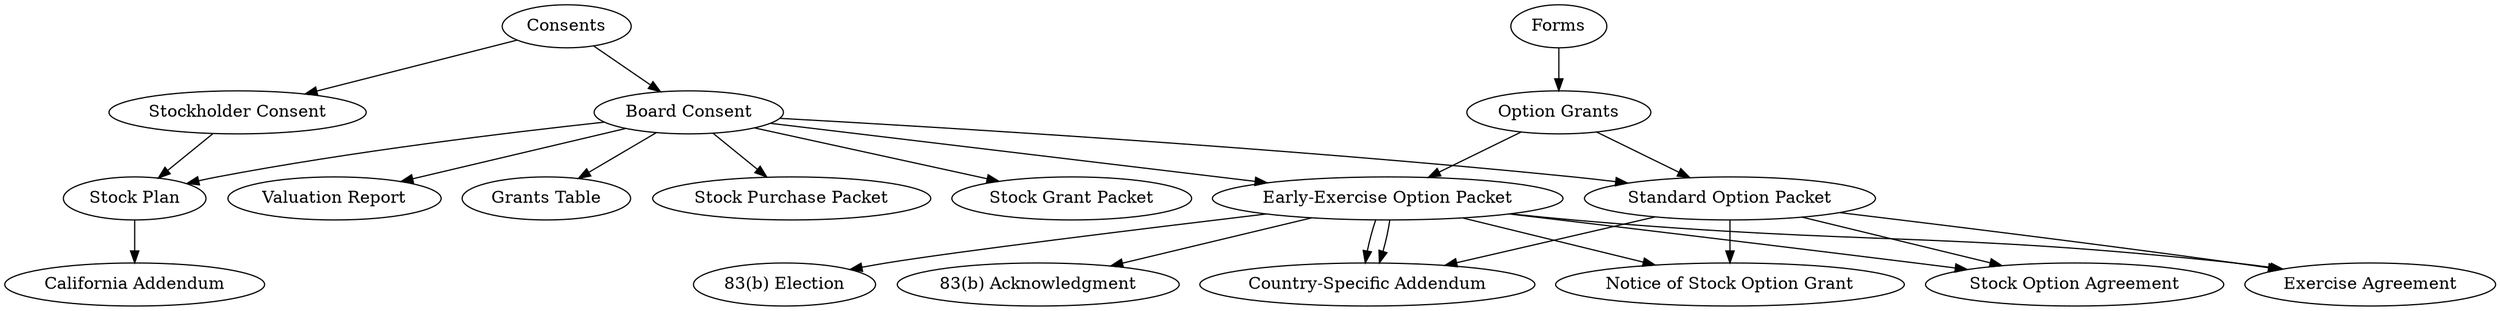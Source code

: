 digraph stockplan {

  Consents -> "Board Consent";

  "Board Consent" -> "Stock Plan";
  "Board Consent" -> "Standard Option Packet";
  "Board Consent" -> "Early-Exercise Option Packet";
  "Board Consent" -> "Stock Purchase Packet";
  "Board Consent" -> "Stock Grant Packet";
  "Board Consent" -> "Valuation Report";
  "Board Consent" -> "Grants Table";

  Consents -> "Stockholder Consent";

  "Stockholder Consent" -> "Stock Plan";

  "Stock Plan" -> "California Addendum";

  Forms -> "Option Grants";

  "Option Grants" -> "Standard Option Packet";

  "Standard Option Packet" -> "Notice of Stock Option Grant";
  "Standard Option Packet" -> "Stock Option Agreement";
  "Standard Option Packet" -> "Exercise Agreement";
  "Standard Option Packet" -> "Country-Specific Addendum";

  "Option Grants" -> "Early-Exercise Option Packet";

  "Early-Exercise Option Packet" -> "Notice of Stock Option Grant";
  "Early-Exercise Option Packet" -> "Stock Option Agreement";
  "Early-Exercise Option Packet" -> "Exercise Agreement";
  "Early-Exercise Option Packet" -> "Country-Specific Addendum";

  "Early-Exercise Option Packet" -> "83(b) Acknowledgment";
  "Early-Exercise Option Packet" -> "83(b) Election";
  "Early-Exercise Option Packet" -> "Country-Specific Addendum";
}
